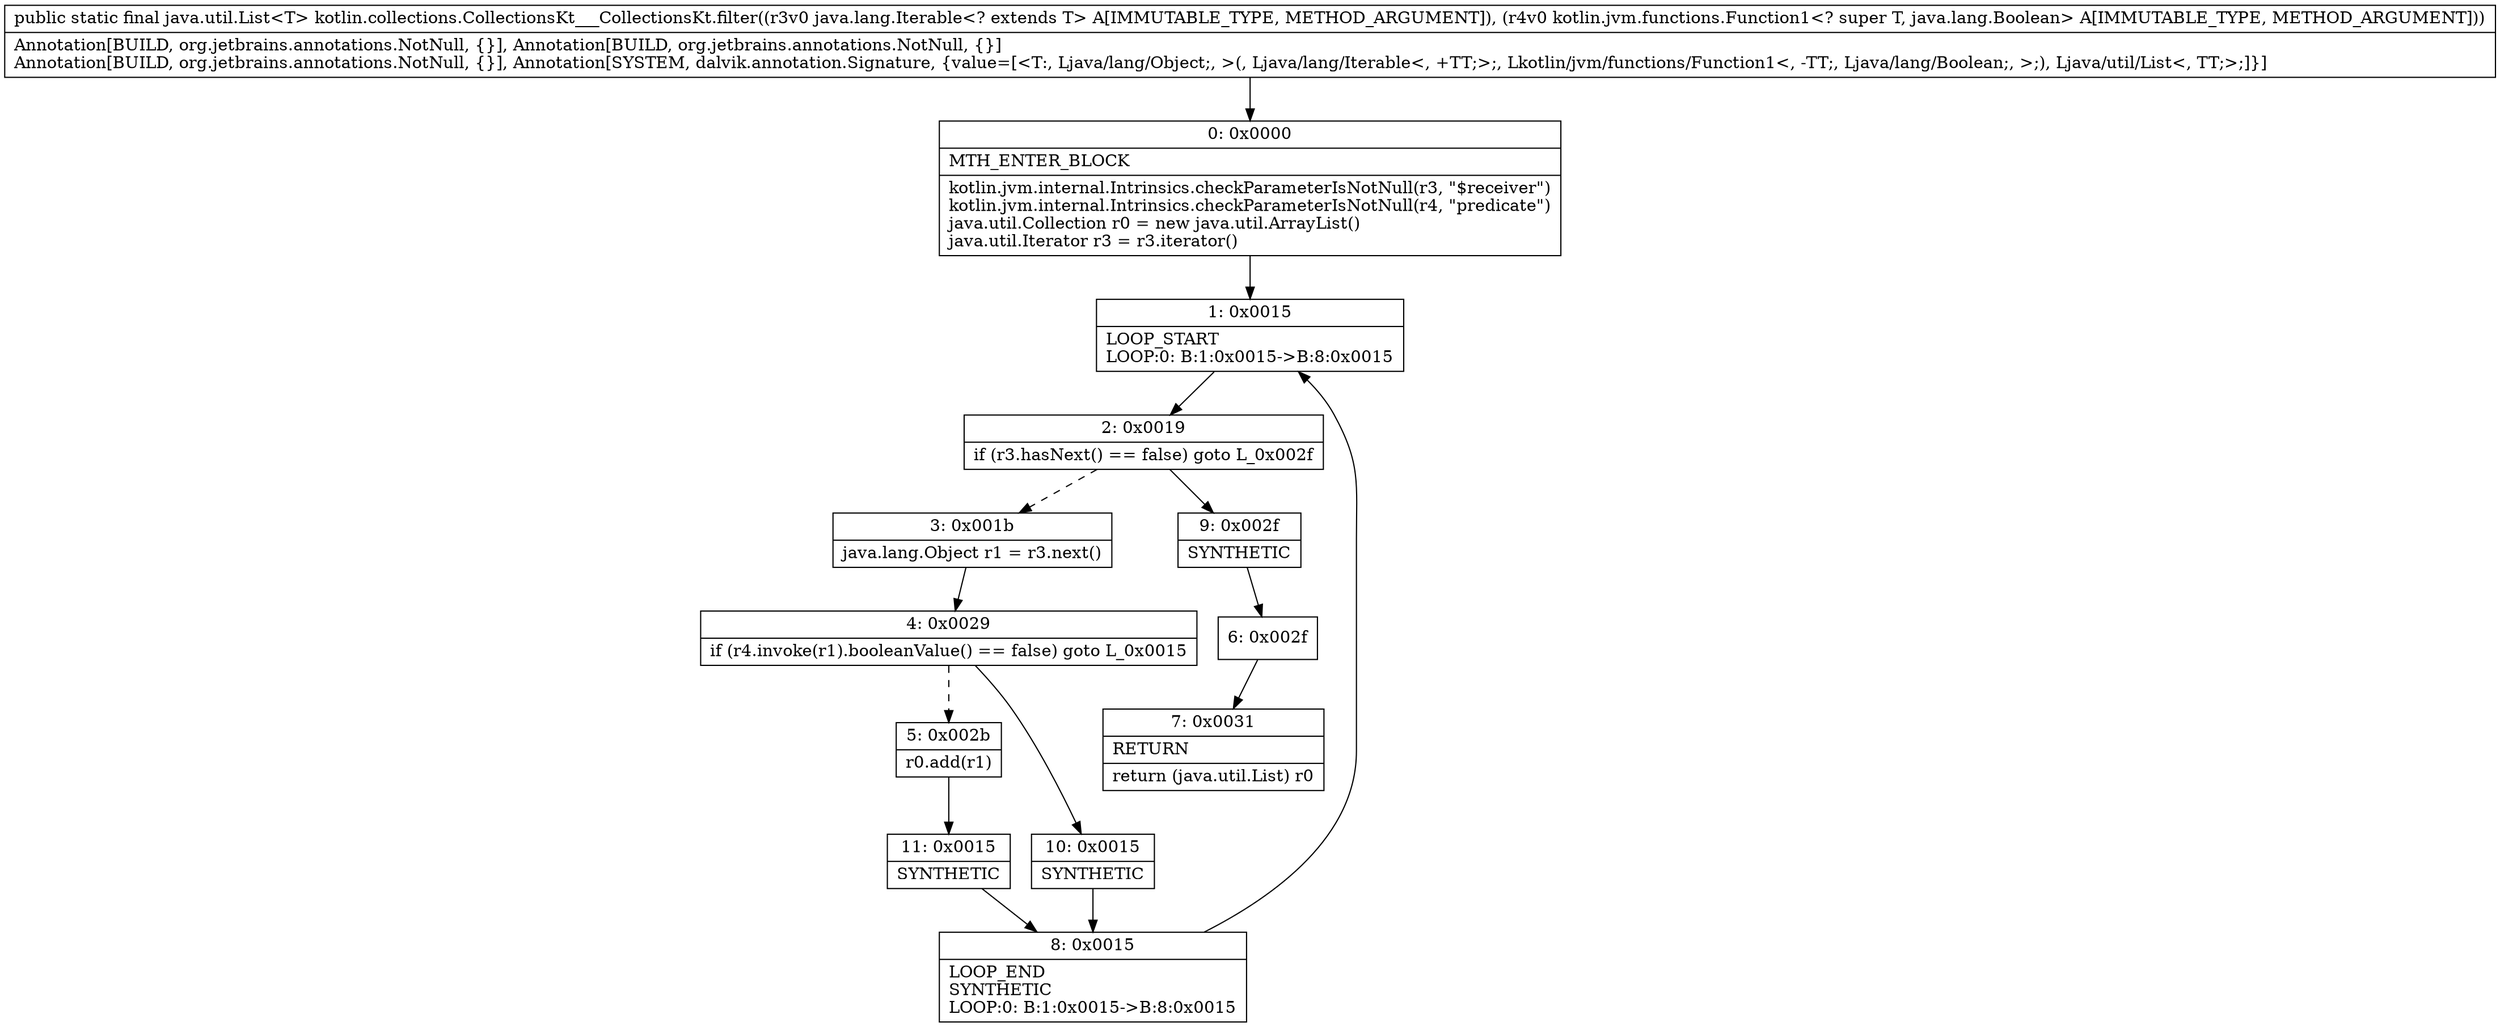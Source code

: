 digraph "CFG forkotlin.collections.CollectionsKt___CollectionsKt.filter(Ljava\/lang\/Iterable;Lkotlin\/jvm\/functions\/Function1;)Ljava\/util\/List;" {
Node_0 [shape=record,label="{0\:\ 0x0000|MTH_ENTER_BLOCK\l|kotlin.jvm.internal.Intrinsics.checkParameterIsNotNull(r3, \"$receiver\")\lkotlin.jvm.internal.Intrinsics.checkParameterIsNotNull(r4, \"predicate\")\ljava.util.Collection r0 = new java.util.ArrayList()\ljava.util.Iterator r3 = r3.iterator()\l}"];
Node_1 [shape=record,label="{1\:\ 0x0015|LOOP_START\lLOOP:0: B:1:0x0015\-\>B:8:0x0015\l}"];
Node_2 [shape=record,label="{2\:\ 0x0019|if (r3.hasNext() == false) goto L_0x002f\l}"];
Node_3 [shape=record,label="{3\:\ 0x001b|java.lang.Object r1 = r3.next()\l}"];
Node_4 [shape=record,label="{4\:\ 0x0029|if (r4.invoke(r1).booleanValue() == false) goto L_0x0015\l}"];
Node_5 [shape=record,label="{5\:\ 0x002b|r0.add(r1)\l}"];
Node_6 [shape=record,label="{6\:\ 0x002f}"];
Node_7 [shape=record,label="{7\:\ 0x0031|RETURN\l|return (java.util.List) r0\l}"];
Node_8 [shape=record,label="{8\:\ 0x0015|LOOP_END\lSYNTHETIC\lLOOP:0: B:1:0x0015\-\>B:8:0x0015\l}"];
Node_9 [shape=record,label="{9\:\ 0x002f|SYNTHETIC\l}"];
Node_10 [shape=record,label="{10\:\ 0x0015|SYNTHETIC\l}"];
Node_11 [shape=record,label="{11\:\ 0x0015|SYNTHETIC\l}"];
MethodNode[shape=record,label="{public static final java.util.List\<T\> kotlin.collections.CollectionsKt___CollectionsKt.filter((r3v0 java.lang.Iterable\<? extends T\> A[IMMUTABLE_TYPE, METHOD_ARGUMENT]), (r4v0 kotlin.jvm.functions.Function1\<? super T, java.lang.Boolean\> A[IMMUTABLE_TYPE, METHOD_ARGUMENT]))  | Annotation[BUILD, org.jetbrains.annotations.NotNull, \{\}], Annotation[BUILD, org.jetbrains.annotations.NotNull, \{\}]\lAnnotation[BUILD, org.jetbrains.annotations.NotNull, \{\}], Annotation[SYSTEM, dalvik.annotation.Signature, \{value=[\<T:, Ljava\/lang\/Object;, \>(, Ljava\/lang\/Iterable\<, +TT;\>;, Lkotlin\/jvm\/functions\/Function1\<, \-TT;, Ljava\/lang\/Boolean;, \>;), Ljava\/util\/List\<, TT;\>;]\}]\l}"];
MethodNode -> Node_0;
Node_0 -> Node_1;
Node_1 -> Node_2;
Node_2 -> Node_3[style=dashed];
Node_2 -> Node_9;
Node_3 -> Node_4;
Node_4 -> Node_5[style=dashed];
Node_4 -> Node_10;
Node_5 -> Node_11;
Node_6 -> Node_7;
Node_8 -> Node_1;
Node_9 -> Node_6;
Node_10 -> Node_8;
Node_11 -> Node_8;
}

